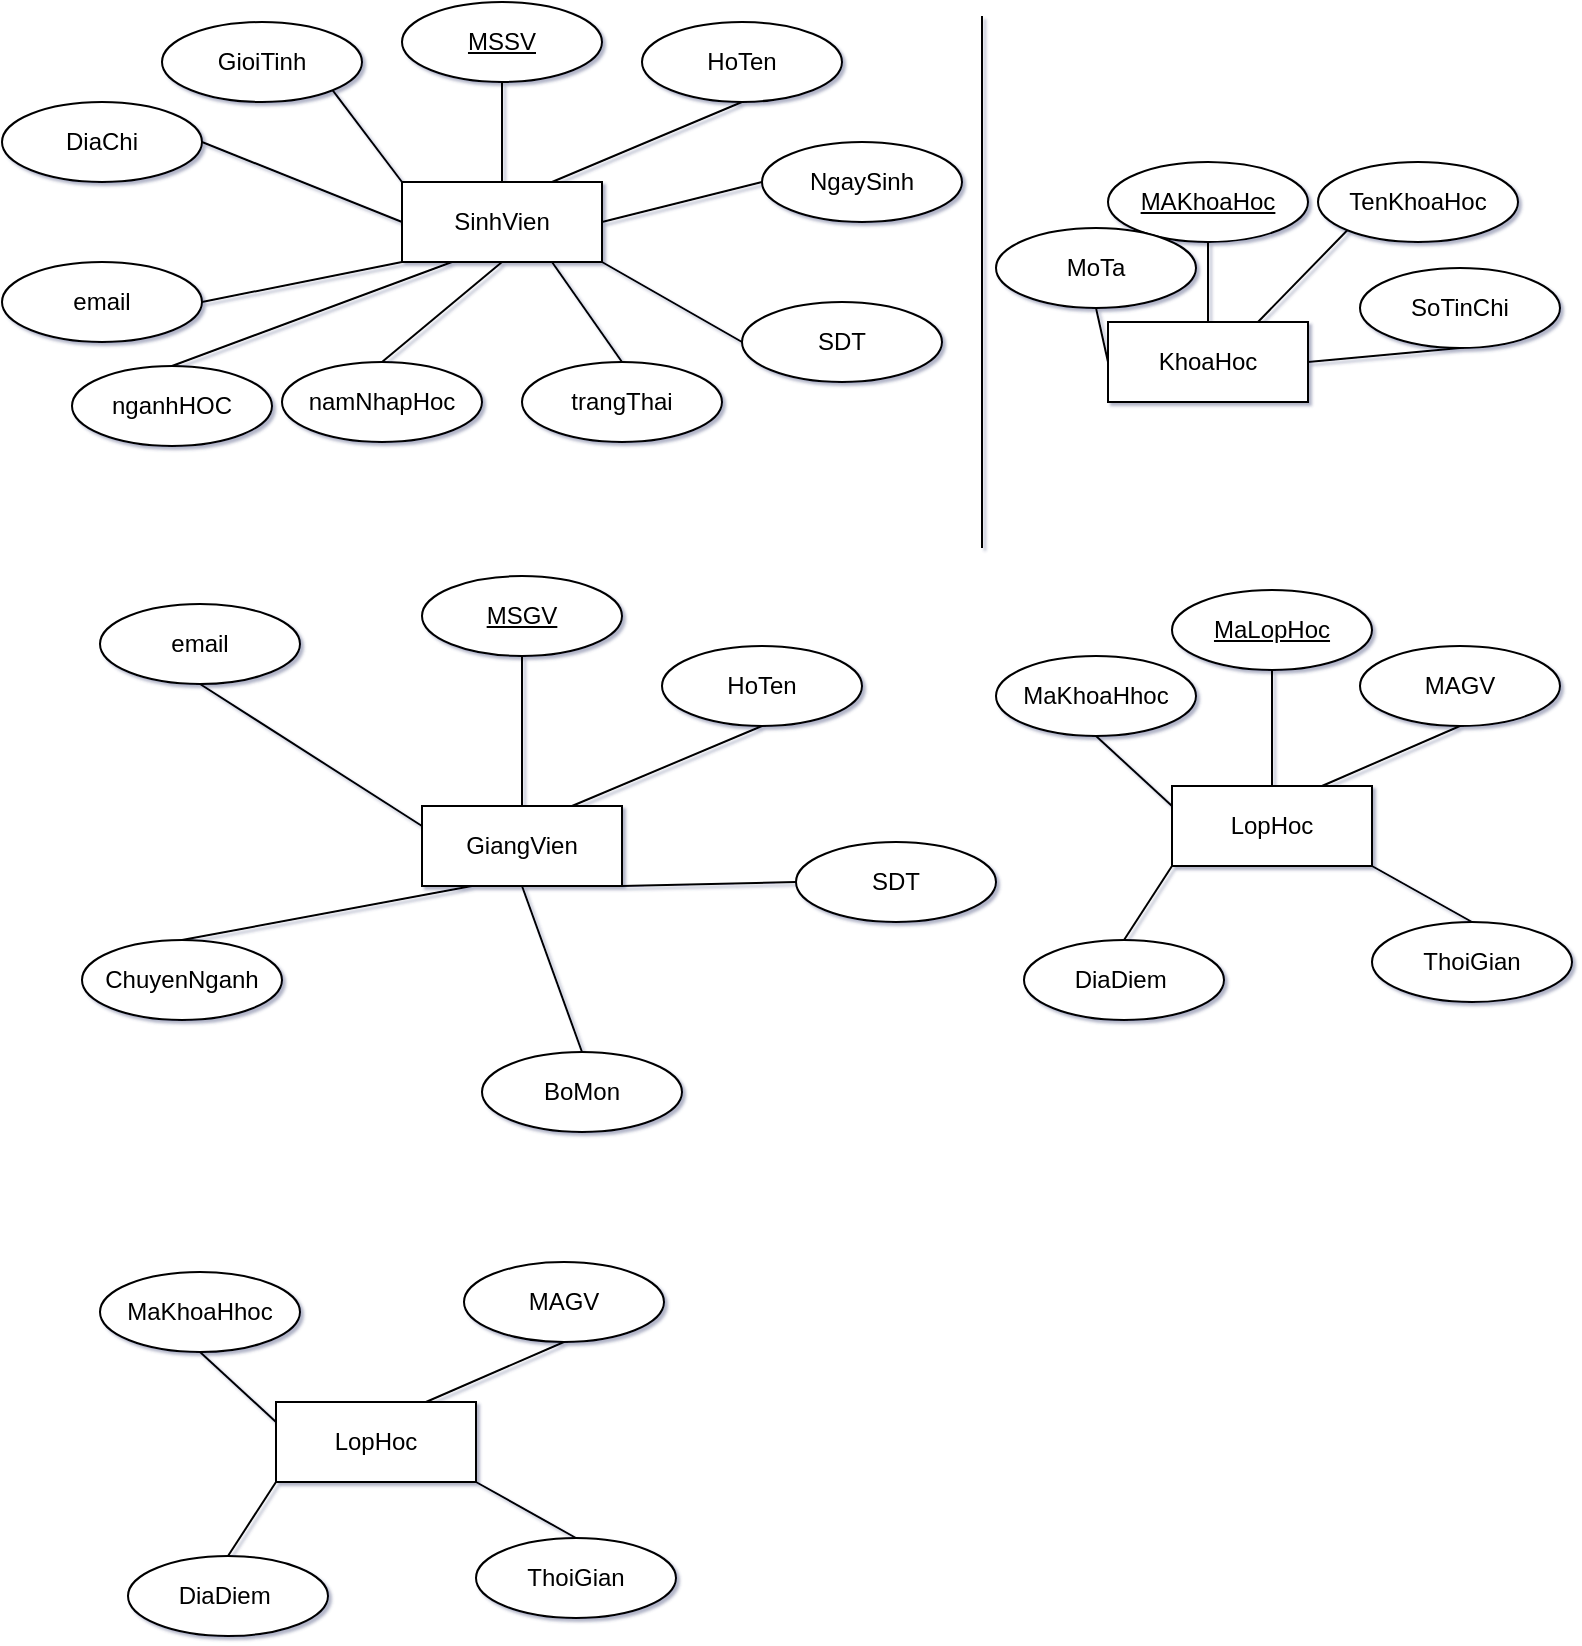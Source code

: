 <mxfile version="24.6.4" type="github">
  <diagram name="Trang-1" id="FnY7nT6zLUI4M2Fz--ki">
    <mxGraphModel dx="1593" dy="598" grid="1" gridSize="7" guides="1" tooltips="1" connect="1" arrows="1" fold="1" page="1" pageScale="1" pageWidth="827" pageHeight="1169" math="0" shadow="1">
      <root>
        <mxCell id="0" />
        <mxCell id="1" parent="0" />
        <mxCell id="SisW4zzMglSx5JrrDObV-1" value="SinhVien" style="whiteSpace=wrap;html=1;align=center;labelBackgroundColor=none;rounded=0;" vertex="1" parent="1">
          <mxGeometry x="200" y="90" width="100" height="40" as="geometry" />
        </mxCell>
        <mxCell id="SisW4zzMglSx5JrrDObV-2" value="" style="endArrow=none;html=1;rounded=0;exitX=0.5;exitY=0;exitDx=0;exitDy=0;labelBackgroundColor=none;fontColor=default;" edge="1" parent="1" source="SisW4zzMglSx5JrrDObV-1" target="SisW4zzMglSx5JrrDObV-3">
          <mxGeometry relative="1" as="geometry">
            <mxPoint x="170" y="110" as="sourcePoint" />
            <mxPoint x="250" y="20" as="targetPoint" />
          </mxGeometry>
        </mxCell>
        <mxCell id="SisW4zzMglSx5JrrDObV-3" value="MSSV" style="ellipse;whiteSpace=wrap;html=1;align=center;fontStyle=4;labelBackgroundColor=none;rounded=0;" vertex="1" parent="1">
          <mxGeometry x="200" width="100" height="40" as="geometry" />
        </mxCell>
        <mxCell id="SisW4zzMglSx5JrrDObV-4" value="HoTen" style="ellipse;whiteSpace=wrap;html=1;align=center;labelBackgroundColor=none;rounded=0;" vertex="1" parent="1">
          <mxGeometry x="320" y="10" width="100" height="40" as="geometry" />
        </mxCell>
        <mxCell id="SisW4zzMglSx5JrrDObV-5" value="" style="endArrow=none;html=1;rounded=0;exitX=0.75;exitY=0;exitDx=0;exitDy=0;entryX=0.5;entryY=1;entryDx=0;entryDy=0;labelBackgroundColor=none;fontColor=default;" edge="1" parent="1" source="SisW4zzMglSx5JrrDObV-1" target="SisW4zzMglSx5JrrDObV-4">
          <mxGeometry relative="1" as="geometry">
            <mxPoint x="260" y="100" as="sourcePoint" />
            <mxPoint x="260" y="50" as="targetPoint" />
          </mxGeometry>
        </mxCell>
        <mxCell id="SisW4zzMglSx5JrrDObV-6" value="NgaySinh" style="ellipse;whiteSpace=wrap;html=1;align=center;labelBackgroundColor=none;rounded=0;" vertex="1" parent="1">
          <mxGeometry x="380" y="70" width="100" height="40" as="geometry" />
        </mxCell>
        <mxCell id="SisW4zzMglSx5JrrDObV-7" value="" style="endArrow=none;html=1;rounded=0;exitX=1;exitY=0.5;exitDx=0;exitDy=0;entryX=0;entryY=0.5;entryDx=0;entryDy=0;labelBackgroundColor=none;fontColor=default;" edge="1" parent="1" source="SisW4zzMglSx5JrrDObV-1" target="SisW4zzMglSx5JrrDObV-6">
          <mxGeometry relative="1" as="geometry">
            <mxPoint x="285" y="100" as="sourcePoint" />
            <mxPoint x="380" y="60" as="targetPoint" />
          </mxGeometry>
        </mxCell>
        <mxCell id="SisW4zzMglSx5JrrDObV-8" value="GioiTinh" style="ellipse;whiteSpace=wrap;html=1;align=center;labelBackgroundColor=none;rounded=0;" vertex="1" parent="1">
          <mxGeometry x="80" y="10" width="100" height="40" as="geometry" />
        </mxCell>
        <mxCell id="SisW4zzMglSx5JrrDObV-9" value="" style="endArrow=none;html=1;rounded=0;exitX=0;exitY=0;exitDx=0;exitDy=0;entryX=1;entryY=1;entryDx=0;entryDy=0;labelBackgroundColor=none;fontColor=default;" edge="1" parent="1" source="SisW4zzMglSx5JrrDObV-1" target="SisW4zzMglSx5JrrDObV-8">
          <mxGeometry relative="1" as="geometry">
            <mxPoint x="130" y="135" as="sourcePoint" />
            <mxPoint x="130" y="85" as="targetPoint" />
          </mxGeometry>
        </mxCell>
        <mxCell id="SisW4zzMglSx5JrrDObV-10" value="DiaChi" style="ellipse;whiteSpace=wrap;html=1;align=center;labelBackgroundColor=none;rounded=0;" vertex="1" parent="1">
          <mxGeometry y="50" width="100" height="40" as="geometry" />
        </mxCell>
        <mxCell id="SisW4zzMglSx5JrrDObV-11" value="" style="endArrow=none;html=1;rounded=0;exitX=0;exitY=0.5;exitDx=0;exitDy=0;entryX=1;entryY=0.5;entryDx=0;entryDy=0;labelBackgroundColor=none;fontColor=default;" edge="1" parent="1" source="SisW4zzMglSx5JrrDObV-1" target="SisW4zzMglSx5JrrDObV-10">
          <mxGeometry relative="1" as="geometry">
            <mxPoint x="180" y="130" as="sourcePoint" />
            <mxPoint x="145" y="84" as="targetPoint" />
          </mxGeometry>
        </mxCell>
        <mxCell id="SisW4zzMglSx5JrrDObV-12" value="email" style="ellipse;whiteSpace=wrap;html=1;align=center;labelBackgroundColor=none;rounded=0;" vertex="1" parent="1">
          <mxGeometry y="130" width="100" height="40" as="geometry" />
        </mxCell>
        <mxCell id="SisW4zzMglSx5JrrDObV-13" value="" style="endArrow=none;html=1;rounded=0;exitX=0;exitY=1;exitDx=0;exitDy=0;entryX=1;entryY=0.5;entryDx=0;entryDy=0;labelBackgroundColor=none;fontColor=default;" edge="1" parent="1" source="SisW4zzMglSx5JrrDObV-1" target="SisW4zzMglSx5JrrDObV-12">
          <mxGeometry relative="1" as="geometry">
            <mxPoint x="210" y="120" as="sourcePoint" />
            <mxPoint x="110" y="80" as="targetPoint" />
          </mxGeometry>
        </mxCell>
        <mxCell id="SisW4zzMglSx5JrrDObV-14" value="SDT" style="ellipse;whiteSpace=wrap;html=1;align=center;labelBackgroundColor=none;rounded=0;" vertex="1" parent="1">
          <mxGeometry x="370" y="150" width="100" height="40" as="geometry" />
        </mxCell>
        <mxCell id="SisW4zzMglSx5JrrDObV-15" value="" style="endArrow=none;html=1;rounded=0;exitX=1;exitY=1;exitDx=0;exitDy=0;entryX=0;entryY=0.5;entryDx=0;entryDy=0;labelBackgroundColor=none;fontColor=default;" edge="1" parent="1" source="SisW4zzMglSx5JrrDObV-1" target="SisW4zzMglSx5JrrDObV-14">
          <mxGeometry relative="1" as="geometry">
            <mxPoint x="310" y="120" as="sourcePoint" />
            <mxPoint x="390" y="100" as="targetPoint" />
          </mxGeometry>
        </mxCell>
        <mxCell id="SisW4zzMglSx5JrrDObV-16" value="nganhHOC" style="ellipse;whiteSpace=wrap;html=1;align=center;labelBackgroundColor=none;rounded=0;" vertex="1" parent="1">
          <mxGeometry x="35" y="182" width="100" height="40" as="geometry" />
        </mxCell>
        <mxCell id="SisW4zzMglSx5JrrDObV-17" value="" style="endArrow=none;html=1;rounded=0;exitX=0.25;exitY=1;exitDx=0;exitDy=0;entryX=0.5;entryY=0;entryDx=0;entryDy=0;labelBackgroundColor=none;fontColor=default;" edge="1" parent="1" source="SisW4zzMglSx5JrrDObV-1" target="SisW4zzMglSx5JrrDObV-16">
          <mxGeometry relative="1" as="geometry">
            <mxPoint x="210" y="140" as="sourcePoint" />
            <mxPoint x="120" y="190" as="targetPoint" />
          </mxGeometry>
        </mxCell>
        <mxCell id="SisW4zzMglSx5JrrDObV-18" value="namNhapHoc" style="ellipse;whiteSpace=wrap;html=1;align=center;labelBackgroundColor=none;rounded=0;" vertex="1" parent="1">
          <mxGeometry x="140" y="180" width="100" height="40" as="geometry" />
        </mxCell>
        <mxCell id="SisW4zzMglSx5JrrDObV-19" value="" style="endArrow=none;html=1;rounded=0;exitX=0.5;exitY=1;exitDx=0;exitDy=0;entryX=0.5;entryY=0;entryDx=0;entryDy=0;labelBackgroundColor=none;fontColor=default;" edge="1" parent="1" source="SisW4zzMglSx5JrrDObV-1" target="SisW4zzMglSx5JrrDObV-18">
          <mxGeometry relative="1" as="geometry">
            <mxPoint x="235" y="140" as="sourcePoint" />
            <mxPoint x="110" y="240" as="targetPoint" />
          </mxGeometry>
        </mxCell>
        <mxCell id="SisW4zzMglSx5JrrDObV-20" value="trangThai" style="ellipse;whiteSpace=wrap;html=1;align=center;labelBackgroundColor=none;rounded=0;" vertex="1" parent="1">
          <mxGeometry x="260" y="180" width="100" height="40" as="geometry" />
        </mxCell>
        <mxCell id="SisW4zzMglSx5JrrDObV-21" value="" style="endArrow=none;html=1;rounded=0;exitX=0.75;exitY=1;exitDx=0;exitDy=0;entryX=0.5;entryY=0;entryDx=0;entryDy=0;labelBackgroundColor=none;fontColor=default;" edge="1" parent="1" source="SisW4zzMglSx5JrrDObV-1" target="SisW4zzMglSx5JrrDObV-20">
          <mxGeometry relative="1" as="geometry">
            <mxPoint x="260" y="140" as="sourcePoint" />
            <mxPoint x="220" y="260" as="targetPoint" />
          </mxGeometry>
        </mxCell>
        <mxCell id="SisW4zzMglSx5JrrDObV-22" value="KhoaHoc" style="whiteSpace=wrap;html=1;align=center;labelBackgroundColor=none;rounded=0;" vertex="1" parent="1">
          <mxGeometry x="553" y="160" width="100" height="40" as="geometry" />
        </mxCell>
        <mxCell id="SisW4zzMglSx5JrrDObV-23" value="MAKhoaHoc" style="ellipse;whiteSpace=wrap;html=1;align=center;fontStyle=4;labelBackgroundColor=none;rounded=0;" vertex="1" parent="1">
          <mxGeometry x="553" y="80" width="100" height="40" as="geometry" />
        </mxCell>
        <mxCell id="SisW4zzMglSx5JrrDObV-24" value="" style="endArrow=none;html=1;rounded=0;exitX=0.5;exitY=1;exitDx=0;exitDy=0;entryX=0.5;entryY=0;entryDx=0;entryDy=0;labelBackgroundColor=none;fontColor=default;" edge="1" parent="1" source="SisW4zzMglSx5JrrDObV-23" target="SisW4zzMglSx5JrrDObV-22">
          <mxGeometry relative="1" as="geometry">
            <mxPoint x="597" y="243" as="sourcePoint" />
            <mxPoint x="757" y="243" as="targetPoint" />
          </mxGeometry>
        </mxCell>
        <mxCell id="SisW4zzMglSx5JrrDObV-25" value="TenKhoaHoc" style="ellipse;whiteSpace=wrap;html=1;align=center;labelBackgroundColor=none;rounded=0;" vertex="1" parent="1">
          <mxGeometry x="658" y="80" width="100" height="40" as="geometry" />
        </mxCell>
        <mxCell id="SisW4zzMglSx5JrrDObV-26" value="" style="endArrow=none;html=1;rounded=0;exitX=0.75;exitY=0;exitDx=0;exitDy=0;entryX=0;entryY=1;entryDx=0;entryDy=0;labelBackgroundColor=none;fontColor=default;" edge="1" parent="1" source="SisW4zzMglSx5JrrDObV-22" target="SisW4zzMglSx5JrrDObV-25">
          <mxGeometry relative="1" as="geometry">
            <mxPoint x="727" y="176" as="sourcePoint" />
            <mxPoint x="762" y="226" as="targetPoint" />
          </mxGeometry>
        </mxCell>
        <mxCell id="SisW4zzMglSx5JrrDObV-27" value="SoTinChi" style="ellipse;whiteSpace=wrap;html=1;align=center;labelBackgroundColor=none;rounded=0;" vertex="1" parent="1">
          <mxGeometry x="679" y="133" width="100" height="40" as="geometry" />
        </mxCell>
        <mxCell id="SisW4zzMglSx5JrrDObV-28" value="" style="endArrow=none;html=1;rounded=0;exitX=1;exitY=0.5;exitDx=0;exitDy=0;entryX=0.5;entryY=1;entryDx=0;entryDy=0;labelBackgroundColor=none;fontColor=default;" edge="1" parent="1" source="SisW4zzMglSx5JrrDObV-22" target="SisW4zzMglSx5JrrDObV-27">
          <mxGeometry relative="1" as="geometry">
            <mxPoint x="699" y="160" as="sourcePoint" />
            <mxPoint x="739" y="114" as="targetPoint" />
          </mxGeometry>
        </mxCell>
        <mxCell id="SisW4zzMglSx5JrrDObV-29" value="MoTa" style="ellipse;whiteSpace=wrap;html=1;align=center;labelBackgroundColor=none;rounded=0;" vertex="1" parent="1">
          <mxGeometry x="497" y="113" width="100" height="40" as="geometry" />
        </mxCell>
        <mxCell id="SisW4zzMglSx5JrrDObV-30" value="" style="endArrow=none;html=1;rounded=0;entryX=0;entryY=0.5;entryDx=0;entryDy=0;labelBackgroundColor=none;fontColor=default;exitX=0.5;exitY=1;exitDx=0;exitDy=0;" edge="1" parent="1" source="SisW4zzMglSx5JrrDObV-29" target="SisW4zzMglSx5JrrDObV-22">
          <mxGeometry relative="1" as="geometry">
            <mxPoint x="553" y="134" as="sourcePoint" />
            <mxPoint x="553.41" y="177" as="targetPoint" />
          </mxGeometry>
        </mxCell>
        <mxCell id="SisW4zzMglSx5JrrDObV-31" value="" style="endArrow=none;html=1;rounded=0;" edge="1" parent="1">
          <mxGeometry relative="1" as="geometry">
            <mxPoint x="490" y="7" as="sourcePoint" />
            <mxPoint x="490" y="273" as="targetPoint" />
          </mxGeometry>
        </mxCell>
        <mxCell id="SisW4zzMglSx5JrrDObV-32" value="GiangVien" style="whiteSpace=wrap;html=1;align=center;labelBackgroundColor=none;rounded=0;" vertex="1" parent="1">
          <mxGeometry x="210" y="402" width="100" height="40" as="geometry" />
        </mxCell>
        <mxCell id="SisW4zzMglSx5JrrDObV-33" value="" style="endArrow=none;html=1;rounded=0;exitX=0.5;exitY=0;exitDx=0;exitDy=0;labelBackgroundColor=none;fontColor=default;entryX=0.5;entryY=1;entryDx=0;entryDy=0;" edge="1" parent="1" source="SisW4zzMglSx5JrrDObV-32" target="SisW4zzMglSx5JrrDObV-52">
          <mxGeometry relative="1" as="geometry">
            <mxPoint x="180" y="422" as="sourcePoint" />
            <mxPoint x="260" y="352" as="targetPoint" />
          </mxGeometry>
        </mxCell>
        <mxCell id="SisW4zzMglSx5JrrDObV-34" value="HoTen" style="ellipse;whiteSpace=wrap;html=1;align=center;labelBackgroundColor=none;rounded=0;" vertex="1" parent="1">
          <mxGeometry x="330" y="322" width="100" height="40" as="geometry" />
        </mxCell>
        <mxCell id="SisW4zzMglSx5JrrDObV-35" value="" style="endArrow=none;html=1;rounded=0;exitX=0.75;exitY=0;exitDx=0;exitDy=0;entryX=0.5;entryY=1;entryDx=0;entryDy=0;labelBackgroundColor=none;fontColor=default;" edge="1" parent="1" source="SisW4zzMglSx5JrrDObV-32" target="SisW4zzMglSx5JrrDObV-34">
          <mxGeometry relative="1" as="geometry">
            <mxPoint x="270" y="412" as="sourcePoint" />
            <mxPoint x="270" y="362" as="targetPoint" />
          </mxGeometry>
        </mxCell>
        <mxCell id="SisW4zzMglSx5JrrDObV-42" value="email" style="ellipse;whiteSpace=wrap;html=1;align=center;labelBackgroundColor=none;rounded=0;" vertex="1" parent="1">
          <mxGeometry x="49" y="301" width="100" height="40" as="geometry" />
        </mxCell>
        <mxCell id="SisW4zzMglSx5JrrDObV-43" value="" style="endArrow=none;html=1;rounded=0;exitX=0;exitY=0.25;exitDx=0;exitDy=0;entryX=0.5;entryY=1;entryDx=0;entryDy=0;labelBackgroundColor=none;fontColor=default;" edge="1" parent="1" source="SisW4zzMglSx5JrrDObV-32" target="SisW4zzMglSx5JrrDObV-42">
          <mxGeometry relative="1" as="geometry">
            <mxPoint x="220" y="432" as="sourcePoint" />
            <mxPoint x="120" y="392" as="targetPoint" />
          </mxGeometry>
        </mxCell>
        <mxCell id="SisW4zzMglSx5JrrDObV-44" value="SDT" style="ellipse;whiteSpace=wrap;html=1;align=center;labelBackgroundColor=none;rounded=0;" vertex="1" parent="1">
          <mxGeometry x="397" y="420" width="100" height="40" as="geometry" />
        </mxCell>
        <mxCell id="SisW4zzMglSx5JrrDObV-45" value="" style="endArrow=none;html=1;rounded=0;exitX=1;exitY=1;exitDx=0;exitDy=0;entryX=0;entryY=0.5;entryDx=0;entryDy=0;labelBackgroundColor=none;fontColor=default;" edge="1" parent="1" source="SisW4zzMglSx5JrrDObV-32" target="SisW4zzMglSx5JrrDObV-44">
          <mxGeometry relative="1" as="geometry">
            <mxPoint x="320" y="432" as="sourcePoint" />
            <mxPoint x="400" y="412" as="targetPoint" />
          </mxGeometry>
        </mxCell>
        <mxCell id="SisW4zzMglSx5JrrDObV-46" value="ChuyenNganh" style="ellipse;whiteSpace=wrap;html=1;align=center;labelBackgroundColor=none;rounded=0;" vertex="1" parent="1">
          <mxGeometry x="40" y="469" width="100" height="40" as="geometry" />
        </mxCell>
        <mxCell id="SisW4zzMglSx5JrrDObV-47" value="" style="endArrow=none;html=1;rounded=0;exitX=0.25;exitY=1;exitDx=0;exitDy=0;entryX=0.5;entryY=0;entryDx=0;entryDy=0;labelBackgroundColor=none;fontColor=default;" edge="1" parent="1" source="SisW4zzMglSx5JrrDObV-32" target="SisW4zzMglSx5JrrDObV-46">
          <mxGeometry relative="1" as="geometry">
            <mxPoint x="220" y="452" as="sourcePoint" />
            <mxPoint x="130" y="502" as="targetPoint" />
          </mxGeometry>
        </mxCell>
        <mxCell id="SisW4zzMglSx5JrrDObV-48" value="BoMon" style="ellipse;whiteSpace=wrap;html=1;align=center;labelBackgroundColor=none;rounded=0;" vertex="1" parent="1">
          <mxGeometry x="240" y="525" width="100" height="40" as="geometry" />
        </mxCell>
        <mxCell id="SisW4zzMglSx5JrrDObV-49" value="" style="endArrow=none;html=1;rounded=0;exitX=0.5;exitY=1;exitDx=0;exitDy=0;entryX=0.5;entryY=0;entryDx=0;entryDy=0;labelBackgroundColor=none;fontColor=default;" edge="1" parent="1" source="SisW4zzMglSx5JrrDObV-32" target="SisW4zzMglSx5JrrDObV-48">
          <mxGeometry relative="1" as="geometry">
            <mxPoint x="245" y="452" as="sourcePoint" />
            <mxPoint x="120" y="552" as="targetPoint" />
          </mxGeometry>
        </mxCell>
        <mxCell id="SisW4zzMglSx5JrrDObV-52" value="MSGV" style="ellipse;whiteSpace=wrap;html=1;align=center;fontStyle=4;labelBackgroundColor=none;rounded=0;" vertex="1" parent="1">
          <mxGeometry x="210" y="287" width="100" height="40" as="geometry" />
        </mxCell>
        <mxCell id="SisW4zzMglSx5JrrDObV-55" value="LopHoc" style="whiteSpace=wrap;html=1;align=center;labelBackgroundColor=none;rounded=0;" vertex="1" parent="1">
          <mxGeometry x="585" y="392" width="100" height="40" as="geometry" />
        </mxCell>
        <mxCell id="SisW4zzMglSx5JrrDObV-56" value="" style="endArrow=none;html=1;rounded=0;exitX=0.5;exitY=0;exitDx=0;exitDy=0;labelBackgroundColor=none;fontColor=default;entryX=0.5;entryY=1;entryDx=0;entryDy=0;" edge="1" source="SisW4zzMglSx5JrrDObV-55" target="SisW4zzMglSx5JrrDObV-67" parent="1">
          <mxGeometry relative="1" as="geometry">
            <mxPoint x="615" y="429" as="sourcePoint" />
            <mxPoint x="695" y="359" as="targetPoint" />
          </mxGeometry>
        </mxCell>
        <mxCell id="SisW4zzMglSx5JrrDObV-57" value="MAGV" style="ellipse;whiteSpace=wrap;html=1;align=center;labelBackgroundColor=none;rounded=0;" vertex="1" parent="1">
          <mxGeometry x="679" y="322" width="100" height="40" as="geometry" />
        </mxCell>
        <mxCell id="SisW4zzMglSx5JrrDObV-58" value="" style="endArrow=none;html=1;rounded=0;exitX=0.75;exitY=0;exitDx=0;exitDy=0;entryX=0.5;entryY=1;entryDx=0;entryDy=0;labelBackgroundColor=none;fontColor=default;" edge="1" source="SisW4zzMglSx5JrrDObV-55" target="SisW4zzMglSx5JrrDObV-57" parent="1">
          <mxGeometry relative="1" as="geometry">
            <mxPoint x="705" y="419" as="sourcePoint" />
            <mxPoint x="705" y="369" as="targetPoint" />
          </mxGeometry>
        </mxCell>
        <mxCell id="SisW4zzMglSx5JrrDObV-59" value="MaKhoaHhoc" style="ellipse;whiteSpace=wrap;html=1;align=center;labelBackgroundColor=none;rounded=0;" vertex="1" parent="1">
          <mxGeometry x="497" y="327" width="100" height="40" as="geometry" />
        </mxCell>
        <mxCell id="SisW4zzMglSx5JrrDObV-60" value="" style="endArrow=none;html=1;rounded=0;exitX=0;exitY=0.25;exitDx=0;exitDy=0;entryX=0.5;entryY=1;entryDx=0;entryDy=0;labelBackgroundColor=none;fontColor=default;" edge="1" source="SisW4zzMglSx5JrrDObV-55" target="SisW4zzMglSx5JrrDObV-59" parent="1">
          <mxGeometry relative="1" as="geometry">
            <mxPoint x="655" y="439" as="sourcePoint" />
            <mxPoint x="553" y="374" as="targetPoint" />
          </mxGeometry>
        </mxCell>
        <mxCell id="SisW4zzMglSx5JrrDObV-61" value="ThoiGian" style="ellipse;whiteSpace=wrap;html=1;align=center;labelBackgroundColor=none;rounded=0;" vertex="1" parent="1">
          <mxGeometry x="685" y="460" width="100" height="40" as="geometry" />
        </mxCell>
        <mxCell id="SisW4zzMglSx5JrrDObV-62" value="" style="endArrow=none;html=1;rounded=0;exitX=1;exitY=1;exitDx=0;exitDy=0;entryX=0.5;entryY=0;entryDx=0;entryDy=0;labelBackgroundColor=none;fontColor=default;" edge="1" source="SisW4zzMglSx5JrrDObV-55" target="SisW4zzMglSx5JrrDObV-61" parent="1">
          <mxGeometry relative="1" as="geometry">
            <mxPoint x="755" y="439" as="sourcePoint" />
            <mxPoint x="835" y="419" as="targetPoint" />
          </mxGeometry>
        </mxCell>
        <mxCell id="SisW4zzMglSx5JrrDObV-65" value="DiaDiem&amp;nbsp;" style="ellipse;whiteSpace=wrap;html=1;align=center;labelBackgroundColor=none;rounded=0;" vertex="1" parent="1">
          <mxGeometry x="511" y="469" width="100" height="40" as="geometry" />
        </mxCell>
        <mxCell id="SisW4zzMglSx5JrrDObV-66" value="" style="endArrow=none;html=1;rounded=0;exitX=0;exitY=1;exitDx=0;exitDy=0;entryX=0.5;entryY=0;entryDx=0;entryDy=0;labelBackgroundColor=none;fontColor=default;" edge="1" source="SisW4zzMglSx5JrrDObV-55" target="SisW4zzMglSx5JrrDObV-65" parent="1">
          <mxGeometry relative="1" as="geometry">
            <mxPoint x="680" y="459" as="sourcePoint" />
            <mxPoint x="555" y="559" as="targetPoint" />
          </mxGeometry>
        </mxCell>
        <mxCell id="SisW4zzMglSx5JrrDObV-67" value="MaLopHoc" style="ellipse;whiteSpace=wrap;html=1;align=center;fontStyle=4;labelBackgroundColor=none;rounded=0;" vertex="1" parent="1">
          <mxGeometry x="585" y="294" width="100" height="40" as="geometry" />
        </mxCell>
        <mxCell id="SisW4zzMglSx5JrrDObV-70" value="LopHoc" style="whiteSpace=wrap;html=1;align=center;labelBackgroundColor=none;rounded=0;" vertex="1" parent="1">
          <mxGeometry x="137" y="700" width="100" height="40" as="geometry" />
        </mxCell>
        <mxCell id="SisW4zzMglSx5JrrDObV-72" value="MAGV" style="ellipse;whiteSpace=wrap;html=1;align=center;labelBackgroundColor=none;rounded=0;" vertex="1" parent="1">
          <mxGeometry x="231" y="630" width="100" height="40" as="geometry" />
        </mxCell>
        <mxCell id="SisW4zzMglSx5JrrDObV-73" value="" style="endArrow=none;html=1;rounded=0;exitX=0.75;exitY=0;exitDx=0;exitDy=0;entryX=0.5;entryY=1;entryDx=0;entryDy=0;labelBackgroundColor=none;fontColor=default;" edge="1" source="SisW4zzMglSx5JrrDObV-70" target="SisW4zzMglSx5JrrDObV-72" parent="1">
          <mxGeometry relative="1" as="geometry">
            <mxPoint x="257" y="727" as="sourcePoint" />
            <mxPoint x="257" y="677" as="targetPoint" />
          </mxGeometry>
        </mxCell>
        <mxCell id="SisW4zzMglSx5JrrDObV-74" value="MaKhoaHhoc" style="ellipse;whiteSpace=wrap;html=1;align=center;labelBackgroundColor=none;rounded=0;" vertex="1" parent="1">
          <mxGeometry x="49" y="635" width="100" height="40" as="geometry" />
        </mxCell>
        <mxCell id="SisW4zzMglSx5JrrDObV-75" value="" style="endArrow=none;html=1;rounded=0;exitX=0;exitY=0.25;exitDx=0;exitDy=0;entryX=0.5;entryY=1;entryDx=0;entryDy=0;labelBackgroundColor=none;fontColor=default;" edge="1" source="SisW4zzMglSx5JrrDObV-70" target="SisW4zzMglSx5JrrDObV-74" parent="1">
          <mxGeometry relative="1" as="geometry">
            <mxPoint x="207" y="747" as="sourcePoint" />
            <mxPoint x="105" y="682" as="targetPoint" />
          </mxGeometry>
        </mxCell>
        <mxCell id="SisW4zzMglSx5JrrDObV-76" value="ThoiGian" style="ellipse;whiteSpace=wrap;html=1;align=center;labelBackgroundColor=none;rounded=0;" vertex="1" parent="1">
          <mxGeometry x="237" y="768" width="100" height="40" as="geometry" />
        </mxCell>
        <mxCell id="SisW4zzMglSx5JrrDObV-77" value="" style="endArrow=none;html=1;rounded=0;exitX=1;exitY=1;exitDx=0;exitDy=0;entryX=0.5;entryY=0;entryDx=0;entryDy=0;labelBackgroundColor=none;fontColor=default;" edge="1" source="SisW4zzMglSx5JrrDObV-70" target="SisW4zzMglSx5JrrDObV-76" parent="1">
          <mxGeometry relative="1" as="geometry">
            <mxPoint x="307" y="747" as="sourcePoint" />
            <mxPoint x="387" y="727" as="targetPoint" />
          </mxGeometry>
        </mxCell>
        <mxCell id="SisW4zzMglSx5JrrDObV-78" value="DiaDiem&amp;nbsp;" style="ellipse;whiteSpace=wrap;html=1;align=center;labelBackgroundColor=none;rounded=0;" vertex="1" parent="1">
          <mxGeometry x="63" y="777" width="100" height="40" as="geometry" />
        </mxCell>
        <mxCell id="SisW4zzMglSx5JrrDObV-79" value="" style="endArrow=none;html=1;rounded=0;exitX=0;exitY=1;exitDx=0;exitDy=0;entryX=0.5;entryY=0;entryDx=0;entryDy=0;labelBackgroundColor=none;fontColor=default;" edge="1" source="SisW4zzMglSx5JrrDObV-70" target="SisW4zzMglSx5JrrDObV-78" parent="1">
          <mxGeometry relative="1" as="geometry">
            <mxPoint x="232" y="767" as="sourcePoint" />
            <mxPoint x="107" y="867" as="targetPoint" />
          </mxGeometry>
        </mxCell>
      </root>
    </mxGraphModel>
  </diagram>
</mxfile>

